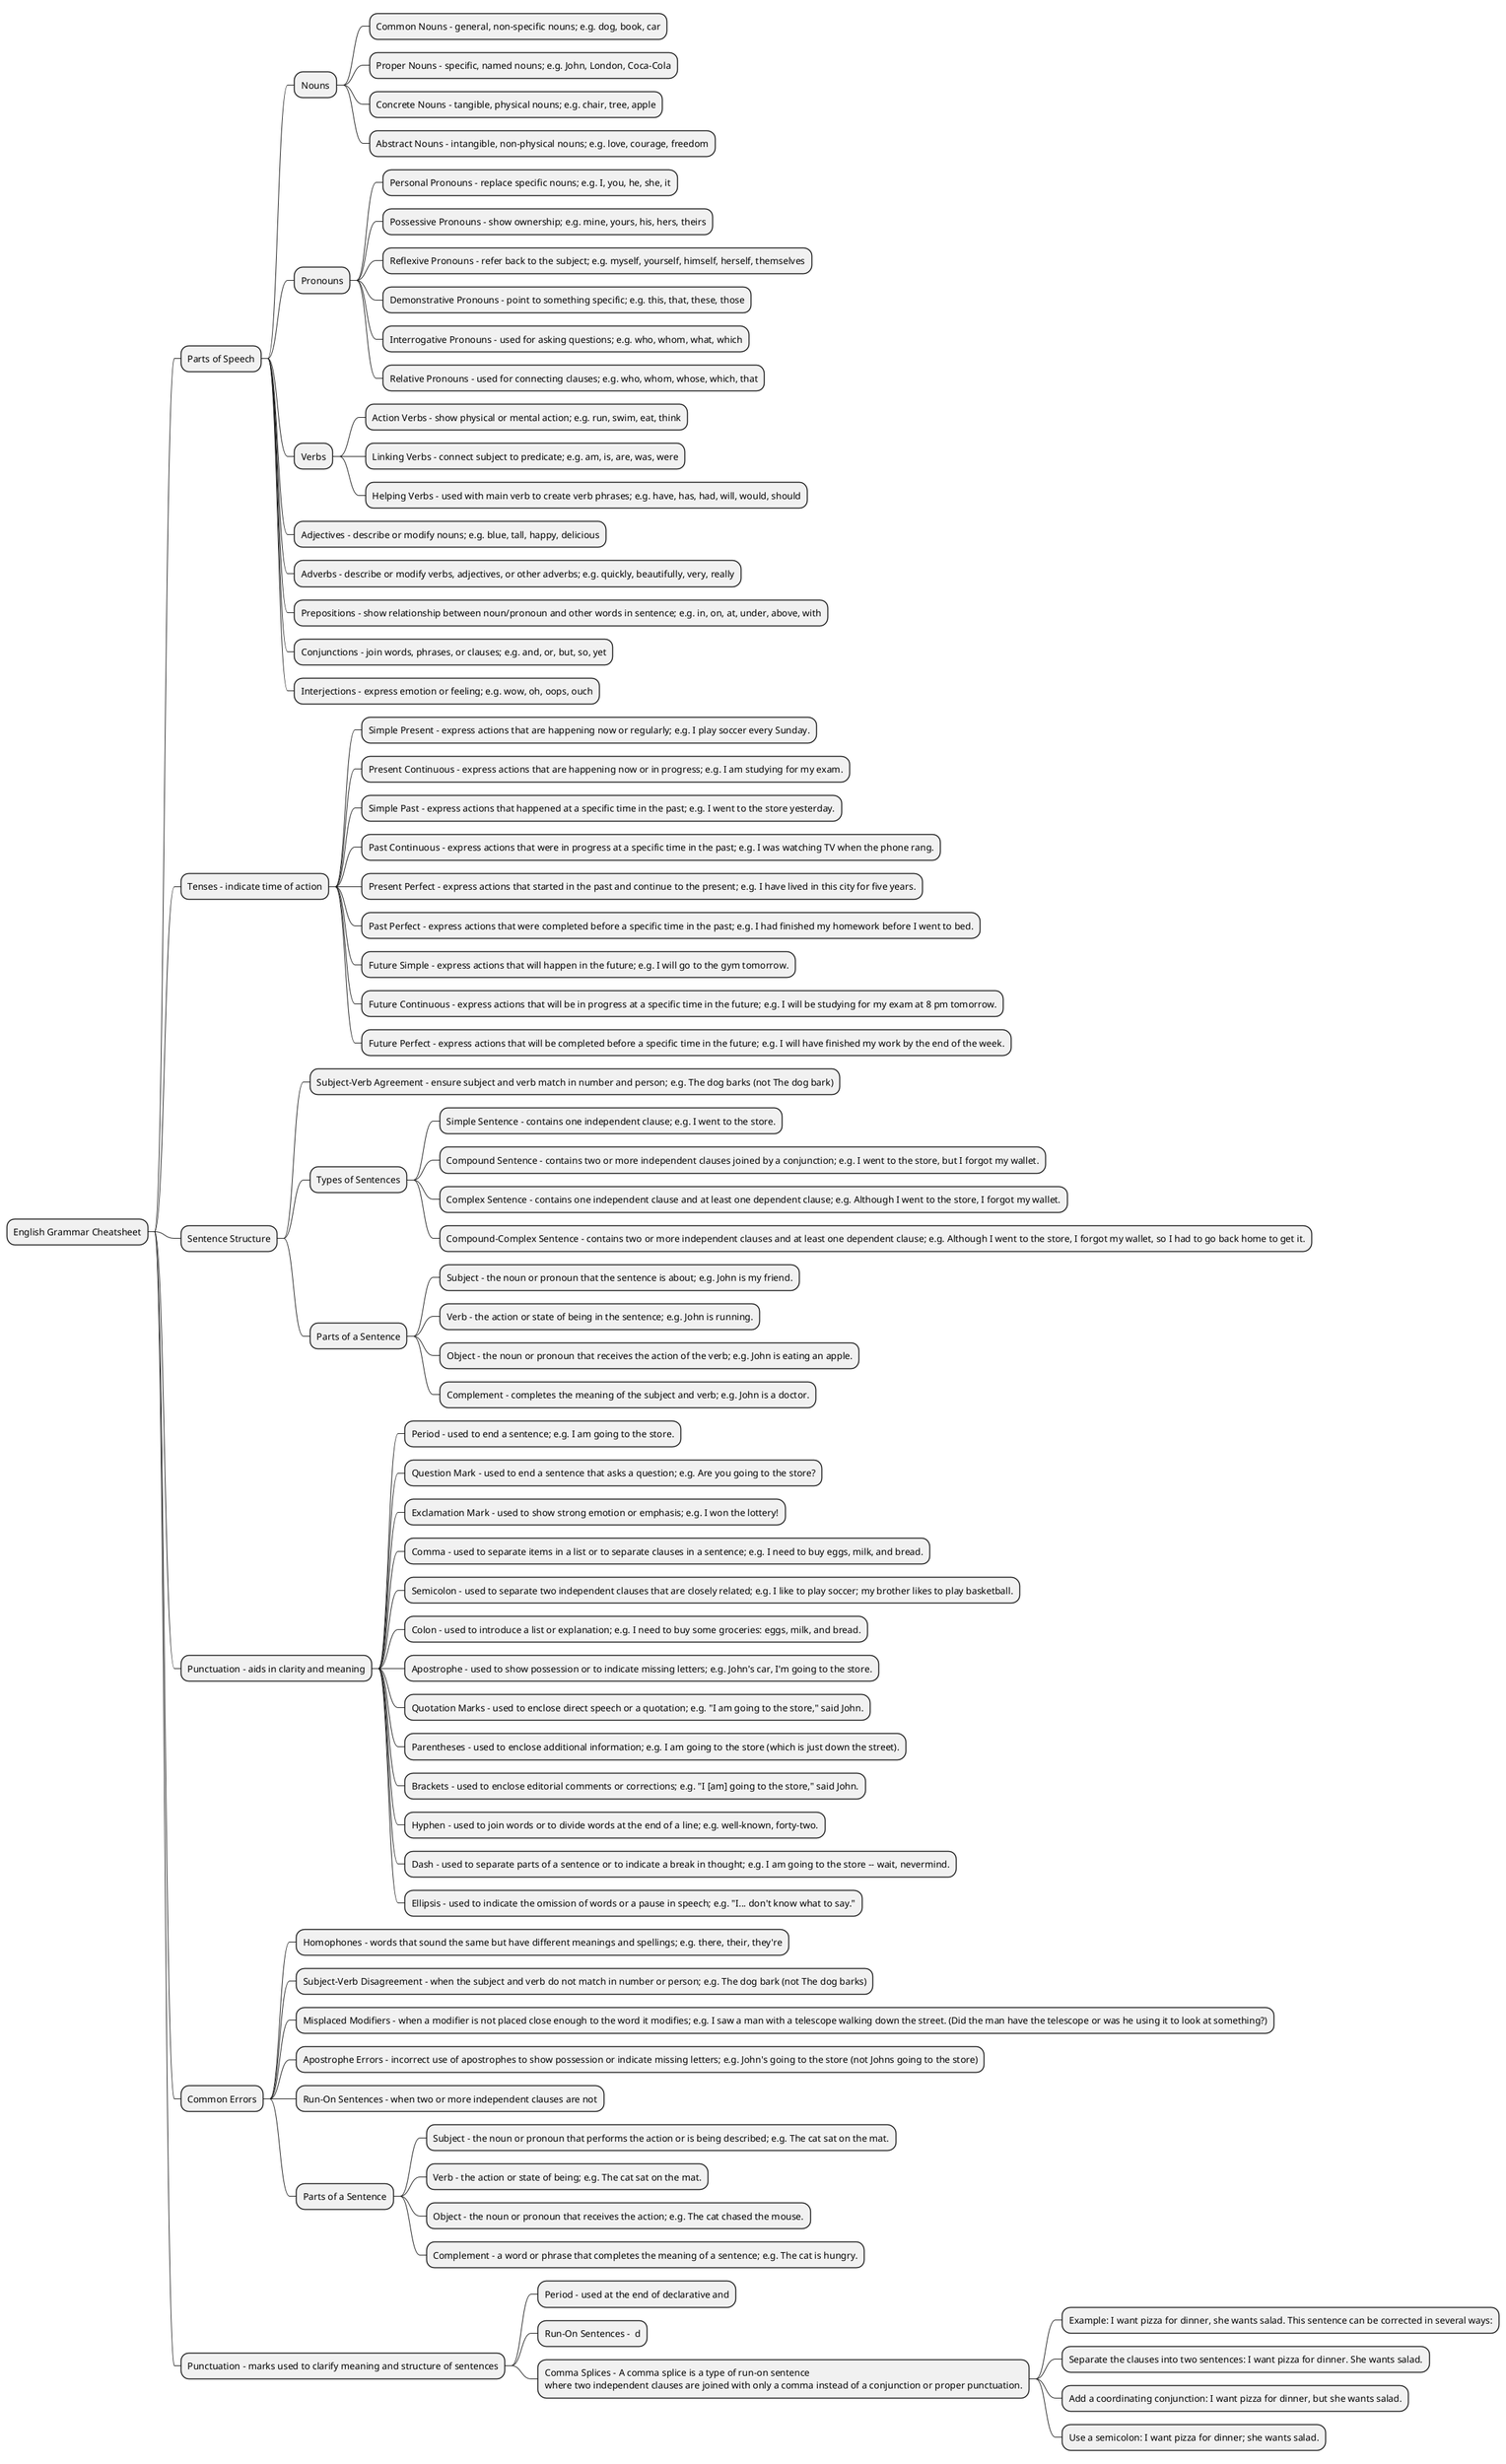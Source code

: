 @startmindmap
* English Grammar Cheatsheet
** Parts of Speech
*** Nouns
**** Common Nouns - general, non-specific nouns; e.g. dog, book, car
**** Proper Nouns - specific, named nouns; e.g. John, London, Coca-Cola
**** Concrete Nouns - tangible, physical nouns; e.g. chair, tree, apple
**** Abstract Nouns - intangible, non-physical nouns; e.g. love, courage, freedom
*** Pronouns
**** Personal Pronouns - replace specific nouns; e.g. I, you, he, she, it
**** Possessive Pronouns - show ownership; e.g. mine, yours, his, hers, theirs
**** Reflexive Pronouns - refer back to the subject; e.g. myself, yourself, himself, herself, themselves
**** Demonstrative Pronouns - point to something specific; e.g. this, that, these, those
**** Interrogative Pronouns - used for asking questions; e.g. who, whom, what, which
**** Relative Pronouns - used for connecting clauses; e.g. who, whom, whose, which, that
*** Verbs
**** Action Verbs - show physical or mental action; e.g. run, swim, eat, think
**** Linking Verbs - connect subject to predicate; e.g. am, is, are, was, were
**** Helping Verbs - used with main verb to create verb phrases; e.g. have, has, had, will, would, should
*** Adjectives - describe or modify nouns; e.g. blue, tall, happy, delicious
*** Adverbs - describe or modify verbs, adjectives, or other adverbs; e.g. quickly, beautifully, very, really
*** Prepositions - show relationship between noun/pronoun and other words in sentence; e.g. in, on, at, under, above, with
*** Conjunctions - join words, phrases, or clauses; e.g. and, or, but, so, yet
*** Interjections - express emotion or feeling; e.g. wow, oh, oops, ouch
** Tenses - indicate time of action
*** Simple Present - express actions that are happening now or regularly; e.g. I play soccer every Sunday.
*** Present Continuous - express actions that are happening now or in progress; e.g. I am studying for my exam.
*** Simple Past - express actions that happened at a specific time in the past; e.g. I went to the store yesterday.
*** Past Continuous - express actions that were in progress at a specific time in the past; e.g. I was watching TV when the phone rang.
*** Present Perfect - express actions that started in the past and continue to the present; e.g. I have lived in this city for five years.
*** Past Perfect - express actions that were completed before a specific time in the past; e.g. I had finished my homework before I went to bed.
*** Future Simple - express actions that will happen in the future; e.g. I will go to the gym tomorrow.
*** Future Continuous - express actions that will be in progress at a specific time in the future; e.g. I will be studying for my exam at 8 pm tomorrow.
*** Future Perfect - express actions that will be completed before a specific time in the future; e.g. I will have finished my work by the end of the week.
** Sentence Structure
*** Subject-Verb Agreement - ensure subject and verb match in number and person; e.g. The dog barks (not The dog bark)
*** Types of Sentences
**** Simple Sentence - contains one independent clause; e.g. I went to the store.
**** Compound Sentence - contains two or more independent clauses joined by a conjunction; e.g. I went to the store, but I forgot my wallet.
**** Complex Sentence - contains one independent clause and at least one dependent clause; e.g. Although I went to the store, I forgot my wallet.
**** Compound-Complex Sentence - contains two or more independent clauses and at least one dependent clause; e.g. Although I went to the store, I forgot my wallet, so I had to go back home to get it.
*** Parts of a Sentence
**** Subject - the noun or pronoun that the sentence is about; e.g. John is my friend.
**** Verb - the action or state of being in the sentence; e.g. John is running.
**** Object - the noun or pronoun that receives the action of the verb; e.g. John is eating an apple.
**** Complement - completes the meaning of the subject and verb; e.g. John is a doctor.
** Punctuation - aids in clarity and meaning
*** Period - used to end a sentence; e.g. I am going to the store.
*** Question Mark - used to end a sentence that asks a question; e.g. Are you going to the store?
*** Exclamation Mark - used to show strong emotion or emphasis; e.g. I won the lottery!
*** Comma - used to separate items in a list or to separate clauses in a sentence; e.g. I need to buy eggs, milk, and bread.
*** Semicolon - used to separate two independent clauses that are closely related; e.g. I like to play soccer; my brother likes to play basketball.
*** Colon - used to introduce a list or explanation; e.g. I need to buy some groceries: eggs, milk, and bread.
*** Apostrophe - used to show possession or to indicate missing letters; e.g. John's car, I'm going to the store.
*** Quotation Marks - used to enclose direct speech or a quotation; e.g. "I am going to the store," said John.
*** Parentheses - used to enclose additional information; e.g. I am going to the store (which is just down the street).
*** Brackets - used to enclose editorial comments or corrections; e.g. "I [am] going to the store," said John.
*** Hyphen - used to join words or to divide words at the end of a line; e.g. well-known, forty-two.
*** Dash - used to separate parts of a sentence or to indicate a break in thought; e.g. I am going to the store -- wait, nevermind.
*** Ellipsis - used to indicate the omission of words or a pause in speech; e.g. "I... don't know what to say."
** Common Errors
*** Homophones - words that sound the same but have different meanings and spellings; e.g. there, their, they're
*** Subject-Verb Disagreement - when the subject and verb do not match in number or person; e.g. The dog bark (not The dog barks)
*** Misplaced Modifiers - when a modifier is not placed close enough to the word it modifies; e.g. I saw a man with a telescope walking down the street. (Did the man have the telescope or was he using it to look at something?)
*** Apostrophe Errors - incorrect use of apostrophes to show possession or indicate missing letters; e.g. John's going to the store (not Johns going to the store)
*** Run-On Sentences - when two or more independent clauses are not
*** Parts of a Sentence
**** Subject - the noun or pronoun that performs the action or is being described; e.g. The cat sat on the mat.
**** Verb - the action or state of being; e.g. The cat sat on the mat.
**** Object - the noun or pronoun that receives the action; e.g. The cat chased the mouse.
**** Complement - a word or phrase that completes the meaning of a sentence; e.g. The cat is hungry.
** Punctuation - marks used to clarify meaning and structure of sentences
*** Period - used at the end of declarative and
*** Run-On Sentences -  d
*** Comma Splices - A comma splice is a type of run-on sentence \nwhere two independent clauses are joined with only a comma instead of a conjunction or proper punctuation.
**** Example: I want pizza for dinner, she wants salad. This sentence can be corrected in several ways:
**** Separate the clauses into two sentences: I want pizza for dinner. She wants salad.
**** Add a coordinating conjunction: I want pizza for dinner, but she wants salad.
**** Use a semicolon: I want pizza for dinner; she wants salad.
@endmindmap